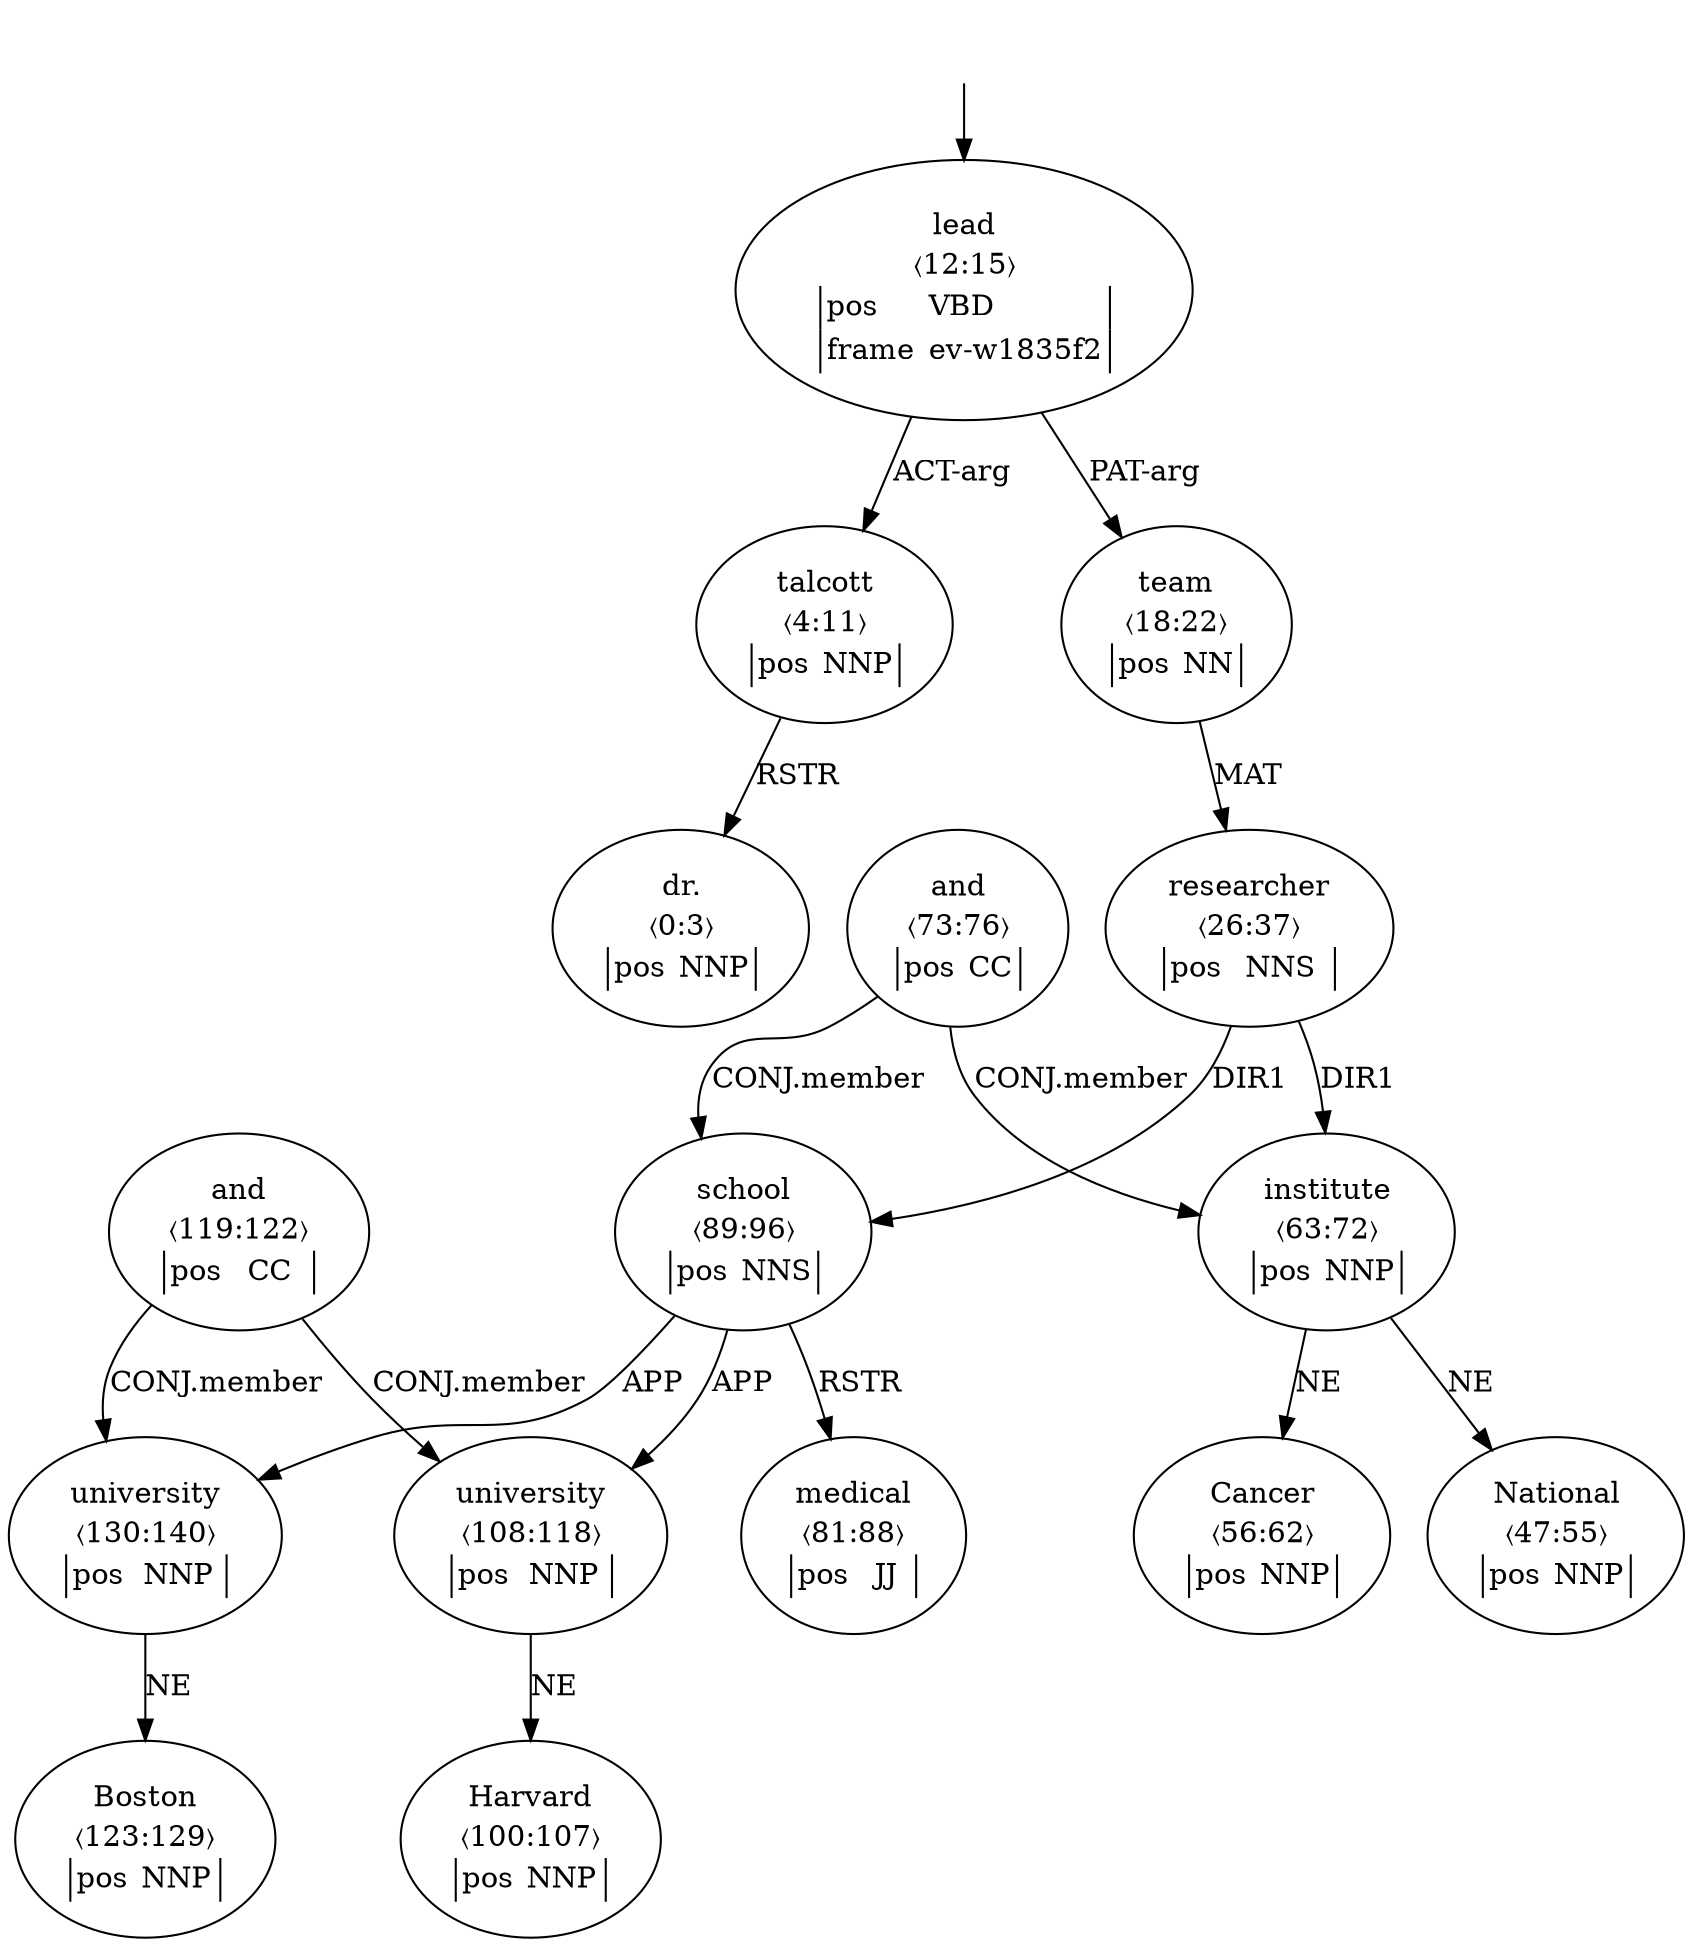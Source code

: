 digraph "20003010" {
  top [ style=invis ];
  top -> 2;
  0 [ label=<<table align="center" border="0" cellspacing="0"><tr><td colspan="2">dr.</td></tr><tr><td colspan="2">〈0:3〉</td></tr><tr><td sides="l" border="1" align="left">pos</td><td sides="r" border="1" align="left">NNP</td></tr></table>> ];
  1 [ label=<<table align="center" border="0" cellspacing="0"><tr><td colspan="2">talcott</td></tr><tr><td colspan="2">〈4:11〉</td></tr><tr><td sides="l" border="1" align="left">pos</td><td sides="r" border="1" align="left">NNP</td></tr></table>> ];
  2 [ label=<<table align="center" border="0" cellspacing="0"><tr><td colspan="2">lead</td></tr><tr><td colspan="2">〈12:15〉</td></tr><tr><td sides="l" border="1" align="left">pos</td><td sides="r" border="1" align="left">VBD</td></tr><tr><td sides="l" border="1" align="left">frame</td><td sides="r" border="1" align="left">ev-w1835f2</td></tr></table>> ];
  4 [ label=<<table align="center" border="0" cellspacing="0"><tr><td colspan="2">team</td></tr><tr><td colspan="2">〈18:22〉</td></tr><tr><td sides="l" border="1" align="left">pos</td><td sides="r" border="1" align="left">NN</td></tr></table>> ];
  6 [ label=<<table align="center" border="0" cellspacing="0"><tr><td colspan="2">researcher</td></tr><tr><td colspan="2">〈26:37〉</td></tr><tr><td sides="l" border="1" align="left">pos</td><td sides="r" border="1" align="left">NNS</td></tr></table>> ];
  9 [ label=<<table align="center" border="0" cellspacing="0"><tr><td colspan="2">National</td></tr><tr><td colspan="2">〈47:55〉</td></tr><tr><td sides="l" border="1" align="left">pos</td><td sides="r" border="1" align="left">NNP</td></tr></table>> ];
  10 [ label=<<table align="center" border="0" cellspacing="0"><tr><td colspan="2">Cancer</td></tr><tr><td colspan="2">〈56:62〉</td></tr><tr><td sides="l" border="1" align="left">pos</td><td sides="r" border="1" align="left">NNP</td></tr></table>> ];
  11 [ label=<<table align="center" border="0" cellspacing="0"><tr><td colspan="2">institute</td></tr><tr><td colspan="2">〈63:72〉</td></tr><tr><td sides="l" border="1" align="left">pos</td><td sides="r" border="1" align="left">NNP</td></tr></table>> ];
  12 [ label=<<table align="center" border="0" cellspacing="0"><tr><td colspan="2">and</td></tr><tr><td colspan="2">〈73:76〉</td></tr><tr><td sides="l" border="1" align="left">pos</td><td sides="r" border="1" align="left">CC</td></tr></table>> ];
  14 [ label=<<table align="center" border="0" cellspacing="0"><tr><td colspan="2">medical</td></tr><tr><td colspan="2">〈81:88〉</td></tr><tr><td sides="l" border="1" align="left">pos</td><td sides="r" border="1" align="left">JJ</td></tr></table>> ];
  15 [ label=<<table align="center" border="0" cellspacing="0"><tr><td colspan="2">school</td></tr><tr><td colspan="2">〈89:96〉</td></tr><tr><td sides="l" border="1" align="left">pos</td><td sides="r" border="1" align="left">NNS</td></tr></table>> ];
  17 [ label=<<table align="center" border="0" cellspacing="0"><tr><td colspan="2">Harvard</td></tr><tr><td colspan="2">〈100:107〉</td></tr><tr><td sides="l" border="1" align="left">pos</td><td sides="r" border="1" align="left">NNP</td></tr></table>> ];
  18 [ label=<<table align="center" border="0" cellspacing="0"><tr><td colspan="2">university</td></tr><tr><td colspan="2">〈108:118〉</td></tr><tr><td sides="l" border="1" align="left">pos</td><td sides="r" border="1" align="left">NNP</td></tr></table>> ];
  19 [ label=<<table align="center" border="0" cellspacing="0"><tr><td colspan="2">and</td></tr><tr><td colspan="2">〈119:122〉</td></tr><tr><td sides="l" border="1" align="left">pos</td><td sides="r" border="1" align="left">CC</td></tr></table>> ];
  20 [ label=<<table align="center" border="0" cellspacing="0"><tr><td colspan="2">Boston</td></tr><tr><td colspan="2">〈123:129〉</td></tr><tr><td sides="l" border="1" align="left">pos</td><td sides="r" border="1" align="left">NNP</td></tr></table>> ];
  21 [ label=<<table align="center" border="0" cellspacing="0"><tr><td colspan="2">university</td></tr><tr><td colspan="2">〈130:140〉</td></tr><tr><td sides="l" border="1" align="left">pos</td><td sides="r" border="1" align="left">NNP</td></tr></table>> ];
  15 -> 18 [ label="APP" ];
  6 -> 11 [ label="DIR1" ];
  12 -> 15 [ label="CONJ.member" ];
  15 -> 21 [ label="APP" ];
  6 -> 15 [ label="DIR1" ];
  2 -> 1 [ label="ACT-arg" ];
  19 -> 18 [ label="CONJ.member" ];
  21 -> 20 [ label="NE" ];
  4 -> 6 [ label="MAT" ];
  11 -> 9 [ label="NE" ];
  12 -> 11 [ label="CONJ.member" ];
  18 -> 17 [ label="NE" ];
  2 -> 4 [ label="PAT-arg" ];
  19 -> 21 [ label="CONJ.member" ];
  1 -> 0 [ label="RSTR" ];
  11 -> 10 [ label="NE" ];
  15 -> 14 [ label="RSTR" ];
}

